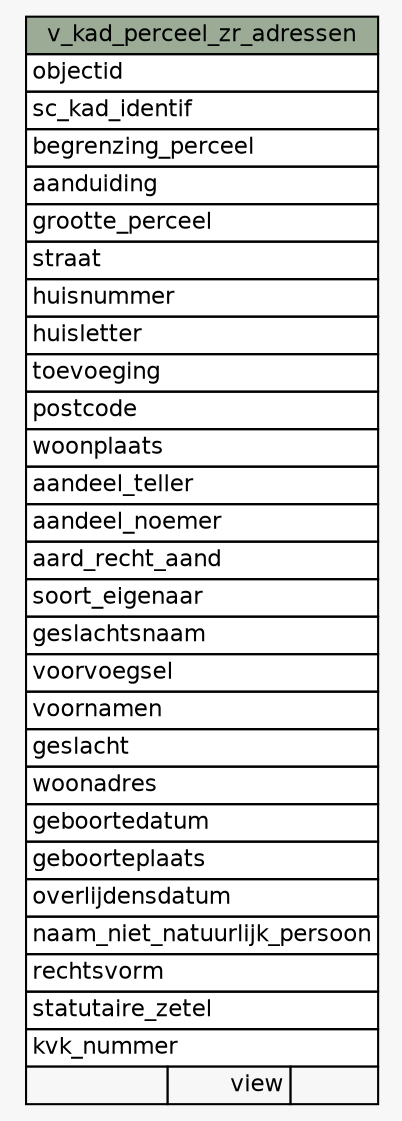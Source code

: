 // dot 2.38.0 on Linux 4.13.0-37-generic
// SchemaSpy rev Unknown
digraph "v_kad_perceel_zr_adressen" {
  graph [
    rankdir="RL"
    bgcolor="#f7f7f7"
    nodesep="0.18"
    ranksep="0.46"
    fontname="Helvetica"
    fontsize="11"
  ];
  node [
    fontname="Helvetica"
    fontsize="11"
    shape="plaintext"
  ];
  edge [
    arrowsize="0.8"
  ];
  "v_kad_perceel_zr_adressen" [
    label=<
    <TABLE BORDER="0" CELLBORDER="1" CELLSPACING="0" BGCOLOR="#ffffff">
      <TR><TD COLSPAN="3" BGCOLOR="#9bab96" ALIGN="CENTER">v_kad_perceel_zr_adressen</TD></TR>
      <TR><TD PORT="objectid" COLSPAN="3" ALIGN="LEFT">objectid</TD></TR>
      <TR><TD PORT="sc_kad_identif" COLSPAN="3" ALIGN="LEFT">sc_kad_identif</TD></TR>
      <TR><TD PORT="begrenzing_perceel" COLSPAN="3" ALIGN="LEFT">begrenzing_perceel</TD></TR>
      <TR><TD PORT="aanduiding" COLSPAN="3" ALIGN="LEFT">aanduiding</TD></TR>
      <TR><TD PORT="grootte_perceel" COLSPAN="3" ALIGN="LEFT">grootte_perceel</TD></TR>
      <TR><TD PORT="straat" COLSPAN="3" ALIGN="LEFT">straat</TD></TR>
      <TR><TD PORT="huisnummer" COLSPAN="3" ALIGN="LEFT">huisnummer</TD></TR>
      <TR><TD PORT="huisletter" COLSPAN="3" ALIGN="LEFT">huisletter</TD></TR>
      <TR><TD PORT="toevoeging" COLSPAN="3" ALIGN="LEFT">toevoeging</TD></TR>
      <TR><TD PORT="postcode" COLSPAN="3" ALIGN="LEFT">postcode</TD></TR>
      <TR><TD PORT="woonplaats" COLSPAN="3" ALIGN="LEFT">woonplaats</TD></TR>
      <TR><TD PORT="aandeel_teller" COLSPAN="3" ALIGN="LEFT">aandeel_teller</TD></TR>
      <TR><TD PORT="aandeel_noemer" COLSPAN="3" ALIGN="LEFT">aandeel_noemer</TD></TR>
      <TR><TD PORT="aard_recht_aand" COLSPAN="3" ALIGN="LEFT">aard_recht_aand</TD></TR>
      <TR><TD PORT="soort_eigenaar" COLSPAN="3" ALIGN="LEFT">soort_eigenaar</TD></TR>
      <TR><TD PORT="geslachtsnaam" COLSPAN="3" ALIGN="LEFT">geslachtsnaam</TD></TR>
      <TR><TD PORT="voorvoegsel" COLSPAN="3" ALIGN="LEFT">voorvoegsel</TD></TR>
      <TR><TD PORT="voornamen" COLSPAN="3" ALIGN="LEFT">voornamen</TD></TR>
      <TR><TD PORT="geslacht" COLSPAN="3" ALIGN="LEFT">geslacht</TD></TR>
      <TR><TD PORT="woonadres" COLSPAN="3" ALIGN="LEFT">woonadres</TD></TR>
      <TR><TD PORT="geboortedatum" COLSPAN="3" ALIGN="LEFT">geboortedatum</TD></TR>
      <TR><TD PORT="geboorteplaats" COLSPAN="3" ALIGN="LEFT">geboorteplaats</TD></TR>
      <TR><TD PORT="overlijdensdatum" COLSPAN="3" ALIGN="LEFT">overlijdensdatum</TD></TR>
      <TR><TD PORT="naam_niet_natuurlijk_persoon" COLSPAN="3" ALIGN="LEFT">naam_niet_natuurlijk_persoon</TD></TR>
      <TR><TD PORT="rechtsvorm" COLSPAN="3" ALIGN="LEFT">rechtsvorm</TD></TR>
      <TR><TD PORT="statutaire_zetel" COLSPAN="3" ALIGN="LEFT">statutaire_zetel</TD></TR>
      <TR><TD PORT="kvk_nummer" COLSPAN="3" ALIGN="LEFT">kvk_nummer</TD></TR>
      <TR><TD ALIGN="LEFT" BGCOLOR="#f7f7f7">  </TD><TD ALIGN="RIGHT" BGCOLOR="#f7f7f7">view</TD><TD ALIGN="RIGHT" BGCOLOR="#f7f7f7">  </TD></TR>
    </TABLE>>
    URL="tables/v_kad_perceel_zr_adressen.html"
    tooltip="v_kad_perceel_zr_adressen"
  ];
}
